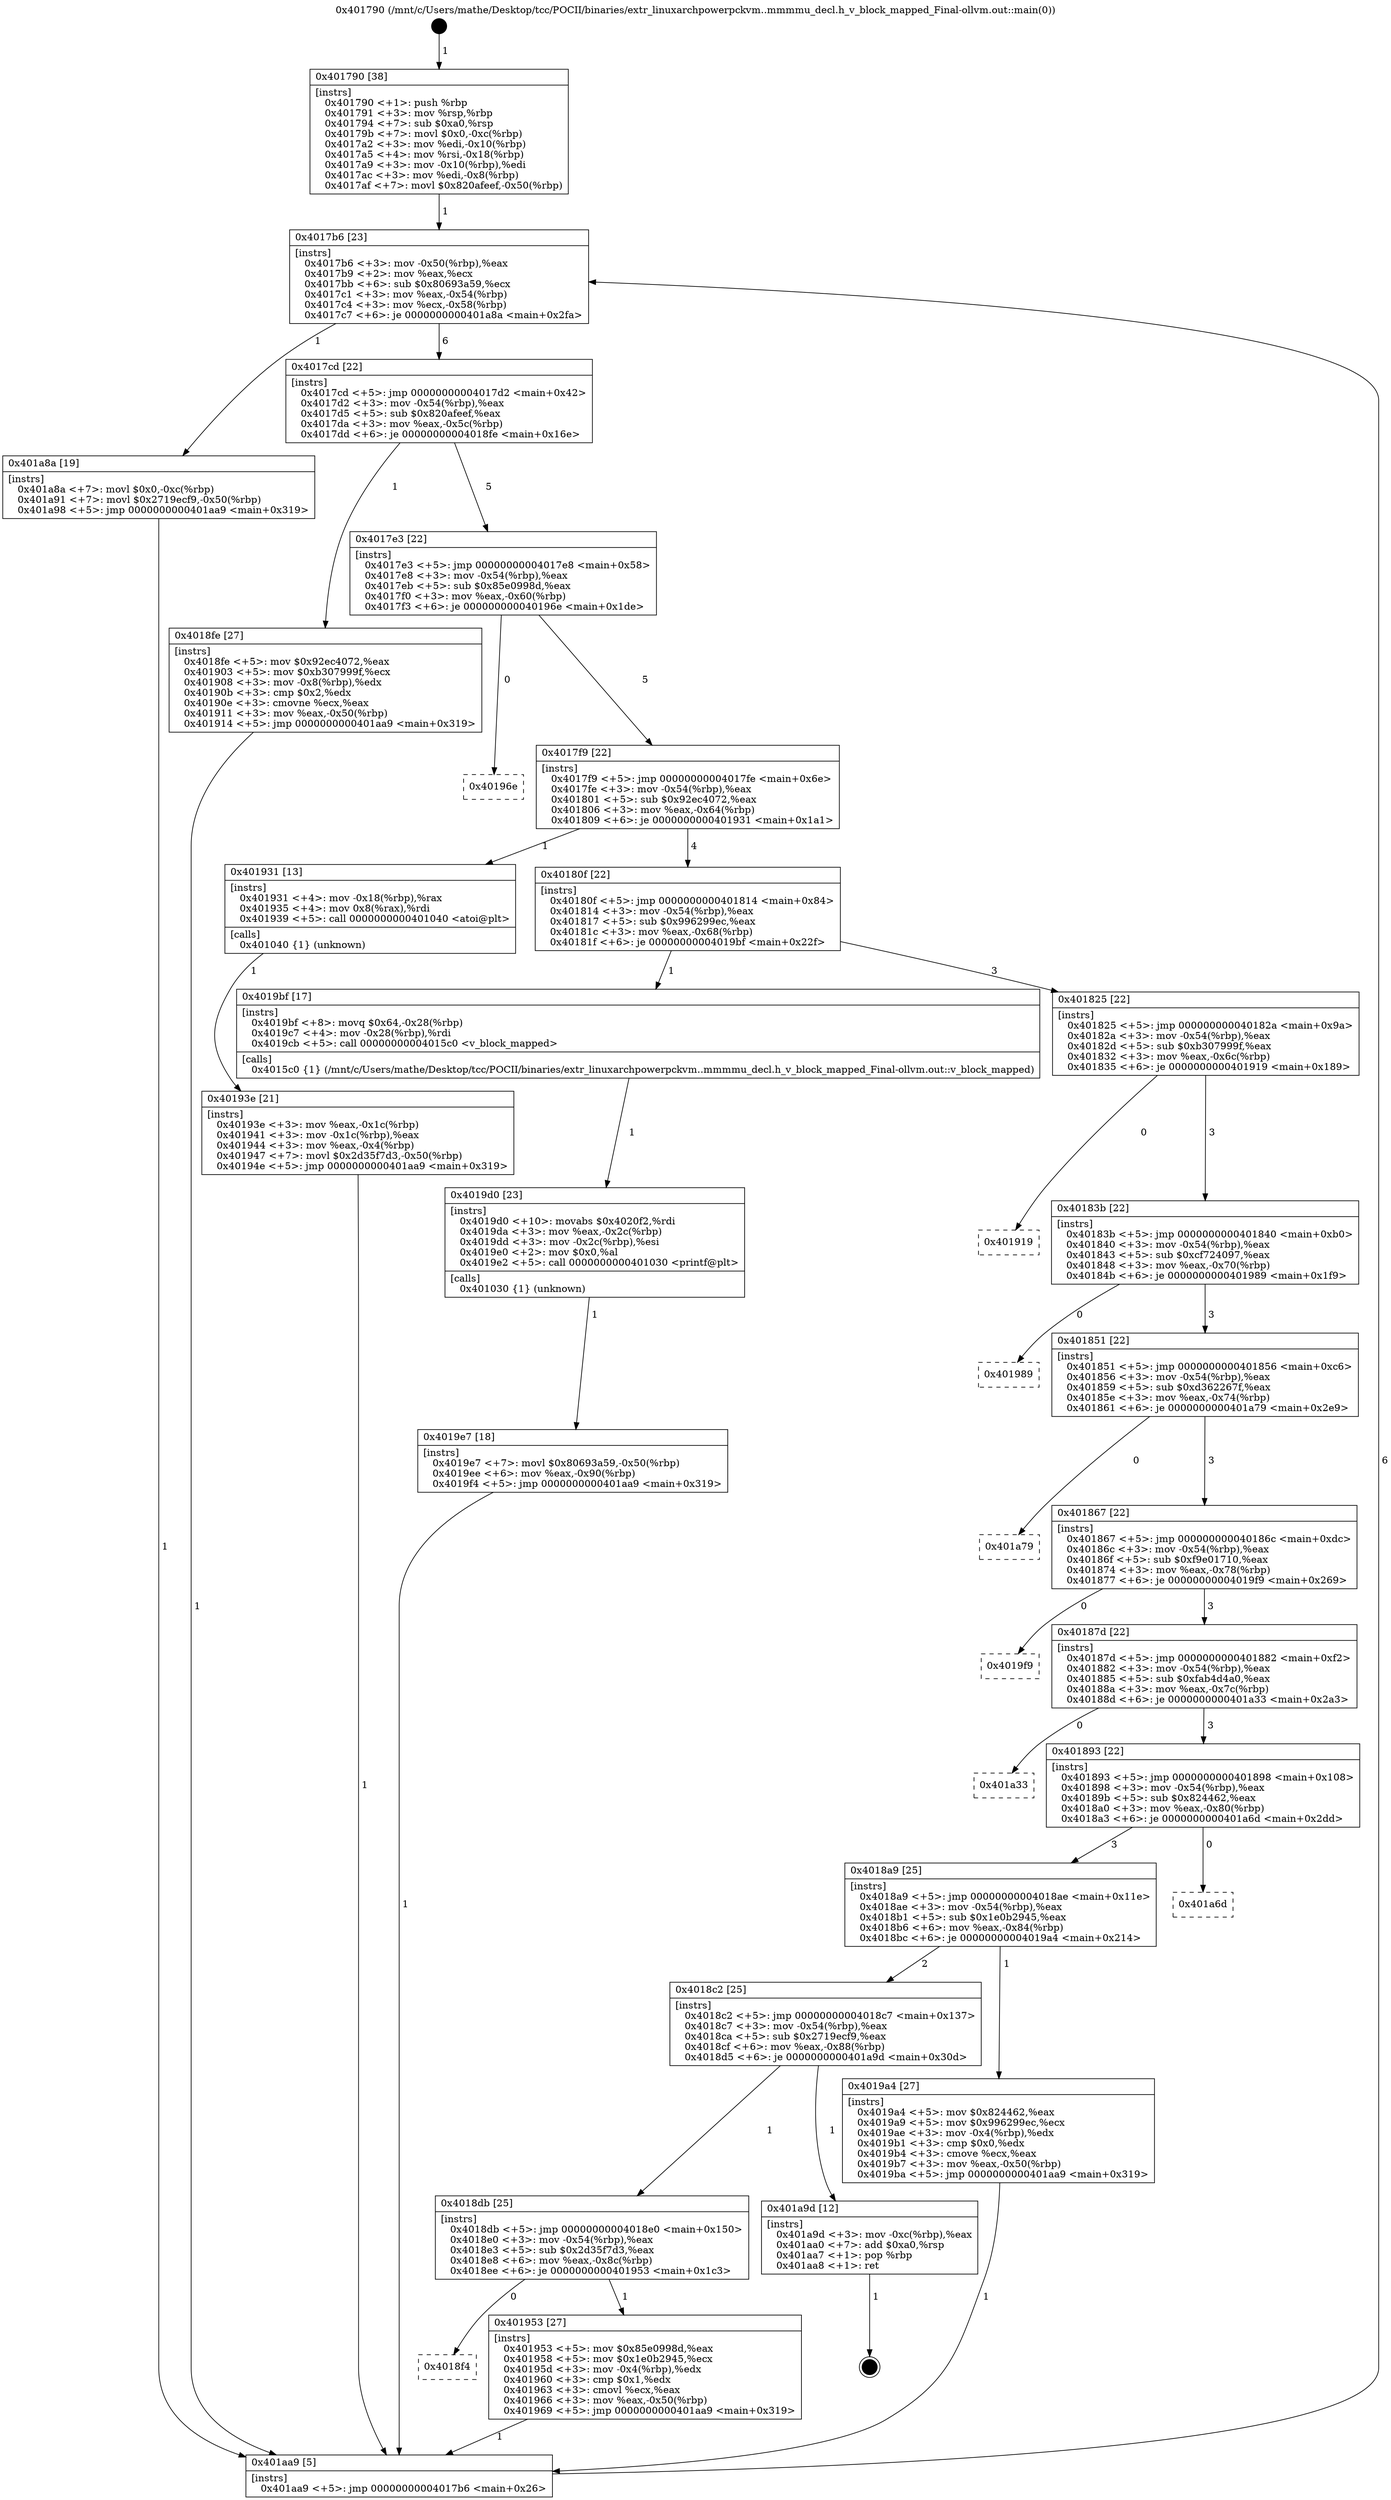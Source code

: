 digraph "0x401790" {
  label = "0x401790 (/mnt/c/Users/mathe/Desktop/tcc/POCII/binaries/extr_linuxarchpowerpckvm..mmmmu_decl.h_v_block_mapped_Final-ollvm.out::main(0))"
  labelloc = "t"
  node[shape=record]

  Entry [label="",width=0.3,height=0.3,shape=circle,fillcolor=black,style=filled]
  "0x4017b6" [label="{
     0x4017b6 [23]\l
     | [instrs]\l
     &nbsp;&nbsp;0x4017b6 \<+3\>: mov -0x50(%rbp),%eax\l
     &nbsp;&nbsp;0x4017b9 \<+2\>: mov %eax,%ecx\l
     &nbsp;&nbsp;0x4017bb \<+6\>: sub $0x80693a59,%ecx\l
     &nbsp;&nbsp;0x4017c1 \<+3\>: mov %eax,-0x54(%rbp)\l
     &nbsp;&nbsp;0x4017c4 \<+3\>: mov %ecx,-0x58(%rbp)\l
     &nbsp;&nbsp;0x4017c7 \<+6\>: je 0000000000401a8a \<main+0x2fa\>\l
  }"]
  "0x401a8a" [label="{
     0x401a8a [19]\l
     | [instrs]\l
     &nbsp;&nbsp;0x401a8a \<+7\>: movl $0x0,-0xc(%rbp)\l
     &nbsp;&nbsp;0x401a91 \<+7\>: movl $0x2719ecf9,-0x50(%rbp)\l
     &nbsp;&nbsp;0x401a98 \<+5\>: jmp 0000000000401aa9 \<main+0x319\>\l
  }"]
  "0x4017cd" [label="{
     0x4017cd [22]\l
     | [instrs]\l
     &nbsp;&nbsp;0x4017cd \<+5\>: jmp 00000000004017d2 \<main+0x42\>\l
     &nbsp;&nbsp;0x4017d2 \<+3\>: mov -0x54(%rbp),%eax\l
     &nbsp;&nbsp;0x4017d5 \<+5\>: sub $0x820afeef,%eax\l
     &nbsp;&nbsp;0x4017da \<+3\>: mov %eax,-0x5c(%rbp)\l
     &nbsp;&nbsp;0x4017dd \<+6\>: je 00000000004018fe \<main+0x16e\>\l
  }"]
  Exit [label="",width=0.3,height=0.3,shape=circle,fillcolor=black,style=filled,peripheries=2]
  "0x4018fe" [label="{
     0x4018fe [27]\l
     | [instrs]\l
     &nbsp;&nbsp;0x4018fe \<+5\>: mov $0x92ec4072,%eax\l
     &nbsp;&nbsp;0x401903 \<+5\>: mov $0xb307999f,%ecx\l
     &nbsp;&nbsp;0x401908 \<+3\>: mov -0x8(%rbp),%edx\l
     &nbsp;&nbsp;0x40190b \<+3\>: cmp $0x2,%edx\l
     &nbsp;&nbsp;0x40190e \<+3\>: cmovne %ecx,%eax\l
     &nbsp;&nbsp;0x401911 \<+3\>: mov %eax,-0x50(%rbp)\l
     &nbsp;&nbsp;0x401914 \<+5\>: jmp 0000000000401aa9 \<main+0x319\>\l
  }"]
  "0x4017e3" [label="{
     0x4017e3 [22]\l
     | [instrs]\l
     &nbsp;&nbsp;0x4017e3 \<+5\>: jmp 00000000004017e8 \<main+0x58\>\l
     &nbsp;&nbsp;0x4017e8 \<+3\>: mov -0x54(%rbp),%eax\l
     &nbsp;&nbsp;0x4017eb \<+5\>: sub $0x85e0998d,%eax\l
     &nbsp;&nbsp;0x4017f0 \<+3\>: mov %eax,-0x60(%rbp)\l
     &nbsp;&nbsp;0x4017f3 \<+6\>: je 000000000040196e \<main+0x1de\>\l
  }"]
  "0x401aa9" [label="{
     0x401aa9 [5]\l
     | [instrs]\l
     &nbsp;&nbsp;0x401aa9 \<+5\>: jmp 00000000004017b6 \<main+0x26\>\l
  }"]
  "0x401790" [label="{
     0x401790 [38]\l
     | [instrs]\l
     &nbsp;&nbsp;0x401790 \<+1\>: push %rbp\l
     &nbsp;&nbsp;0x401791 \<+3\>: mov %rsp,%rbp\l
     &nbsp;&nbsp;0x401794 \<+7\>: sub $0xa0,%rsp\l
     &nbsp;&nbsp;0x40179b \<+7\>: movl $0x0,-0xc(%rbp)\l
     &nbsp;&nbsp;0x4017a2 \<+3\>: mov %edi,-0x10(%rbp)\l
     &nbsp;&nbsp;0x4017a5 \<+4\>: mov %rsi,-0x18(%rbp)\l
     &nbsp;&nbsp;0x4017a9 \<+3\>: mov -0x10(%rbp),%edi\l
     &nbsp;&nbsp;0x4017ac \<+3\>: mov %edi,-0x8(%rbp)\l
     &nbsp;&nbsp;0x4017af \<+7\>: movl $0x820afeef,-0x50(%rbp)\l
  }"]
  "0x4019e7" [label="{
     0x4019e7 [18]\l
     | [instrs]\l
     &nbsp;&nbsp;0x4019e7 \<+7\>: movl $0x80693a59,-0x50(%rbp)\l
     &nbsp;&nbsp;0x4019ee \<+6\>: mov %eax,-0x90(%rbp)\l
     &nbsp;&nbsp;0x4019f4 \<+5\>: jmp 0000000000401aa9 \<main+0x319\>\l
  }"]
  "0x40196e" [label="{
     0x40196e\l
  }", style=dashed]
  "0x4017f9" [label="{
     0x4017f9 [22]\l
     | [instrs]\l
     &nbsp;&nbsp;0x4017f9 \<+5\>: jmp 00000000004017fe \<main+0x6e\>\l
     &nbsp;&nbsp;0x4017fe \<+3\>: mov -0x54(%rbp),%eax\l
     &nbsp;&nbsp;0x401801 \<+5\>: sub $0x92ec4072,%eax\l
     &nbsp;&nbsp;0x401806 \<+3\>: mov %eax,-0x64(%rbp)\l
     &nbsp;&nbsp;0x401809 \<+6\>: je 0000000000401931 \<main+0x1a1\>\l
  }"]
  "0x4019d0" [label="{
     0x4019d0 [23]\l
     | [instrs]\l
     &nbsp;&nbsp;0x4019d0 \<+10\>: movabs $0x4020f2,%rdi\l
     &nbsp;&nbsp;0x4019da \<+3\>: mov %eax,-0x2c(%rbp)\l
     &nbsp;&nbsp;0x4019dd \<+3\>: mov -0x2c(%rbp),%esi\l
     &nbsp;&nbsp;0x4019e0 \<+2\>: mov $0x0,%al\l
     &nbsp;&nbsp;0x4019e2 \<+5\>: call 0000000000401030 \<printf@plt\>\l
     | [calls]\l
     &nbsp;&nbsp;0x401030 \{1\} (unknown)\l
  }"]
  "0x401931" [label="{
     0x401931 [13]\l
     | [instrs]\l
     &nbsp;&nbsp;0x401931 \<+4\>: mov -0x18(%rbp),%rax\l
     &nbsp;&nbsp;0x401935 \<+4\>: mov 0x8(%rax),%rdi\l
     &nbsp;&nbsp;0x401939 \<+5\>: call 0000000000401040 \<atoi@plt\>\l
     | [calls]\l
     &nbsp;&nbsp;0x401040 \{1\} (unknown)\l
  }"]
  "0x40180f" [label="{
     0x40180f [22]\l
     | [instrs]\l
     &nbsp;&nbsp;0x40180f \<+5\>: jmp 0000000000401814 \<main+0x84\>\l
     &nbsp;&nbsp;0x401814 \<+3\>: mov -0x54(%rbp),%eax\l
     &nbsp;&nbsp;0x401817 \<+5\>: sub $0x996299ec,%eax\l
     &nbsp;&nbsp;0x40181c \<+3\>: mov %eax,-0x68(%rbp)\l
     &nbsp;&nbsp;0x40181f \<+6\>: je 00000000004019bf \<main+0x22f\>\l
  }"]
  "0x40193e" [label="{
     0x40193e [21]\l
     | [instrs]\l
     &nbsp;&nbsp;0x40193e \<+3\>: mov %eax,-0x1c(%rbp)\l
     &nbsp;&nbsp;0x401941 \<+3\>: mov -0x1c(%rbp),%eax\l
     &nbsp;&nbsp;0x401944 \<+3\>: mov %eax,-0x4(%rbp)\l
     &nbsp;&nbsp;0x401947 \<+7\>: movl $0x2d35f7d3,-0x50(%rbp)\l
     &nbsp;&nbsp;0x40194e \<+5\>: jmp 0000000000401aa9 \<main+0x319\>\l
  }"]
  "0x4018f4" [label="{
     0x4018f4\l
  }", style=dashed]
  "0x4019bf" [label="{
     0x4019bf [17]\l
     | [instrs]\l
     &nbsp;&nbsp;0x4019bf \<+8\>: movq $0x64,-0x28(%rbp)\l
     &nbsp;&nbsp;0x4019c7 \<+4\>: mov -0x28(%rbp),%rdi\l
     &nbsp;&nbsp;0x4019cb \<+5\>: call 00000000004015c0 \<v_block_mapped\>\l
     | [calls]\l
     &nbsp;&nbsp;0x4015c0 \{1\} (/mnt/c/Users/mathe/Desktop/tcc/POCII/binaries/extr_linuxarchpowerpckvm..mmmmu_decl.h_v_block_mapped_Final-ollvm.out::v_block_mapped)\l
  }"]
  "0x401825" [label="{
     0x401825 [22]\l
     | [instrs]\l
     &nbsp;&nbsp;0x401825 \<+5\>: jmp 000000000040182a \<main+0x9a\>\l
     &nbsp;&nbsp;0x40182a \<+3\>: mov -0x54(%rbp),%eax\l
     &nbsp;&nbsp;0x40182d \<+5\>: sub $0xb307999f,%eax\l
     &nbsp;&nbsp;0x401832 \<+3\>: mov %eax,-0x6c(%rbp)\l
     &nbsp;&nbsp;0x401835 \<+6\>: je 0000000000401919 \<main+0x189\>\l
  }"]
  "0x401953" [label="{
     0x401953 [27]\l
     | [instrs]\l
     &nbsp;&nbsp;0x401953 \<+5\>: mov $0x85e0998d,%eax\l
     &nbsp;&nbsp;0x401958 \<+5\>: mov $0x1e0b2945,%ecx\l
     &nbsp;&nbsp;0x40195d \<+3\>: mov -0x4(%rbp),%edx\l
     &nbsp;&nbsp;0x401960 \<+3\>: cmp $0x1,%edx\l
     &nbsp;&nbsp;0x401963 \<+3\>: cmovl %ecx,%eax\l
     &nbsp;&nbsp;0x401966 \<+3\>: mov %eax,-0x50(%rbp)\l
     &nbsp;&nbsp;0x401969 \<+5\>: jmp 0000000000401aa9 \<main+0x319\>\l
  }"]
  "0x401919" [label="{
     0x401919\l
  }", style=dashed]
  "0x40183b" [label="{
     0x40183b [22]\l
     | [instrs]\l
     &nbsp;&nbsp;0x40183b \<+5\>: jmp 0000000000401840 \<main+0xb0\>\l
     &nbsp;&nbsp;0x401840 \<+3\>: mov -0x54(%rbp),%eax\l
     &nbsp;&nbsp;0x401843 \<+5\>: sub $0xcf724097,%eax\l
     &nbsp;&nbsp;0x401848 \<+3\>: mov %eax,-0x70(%rbp)\l
     &nbsp;&nbsp;0x40184b \<+6\>: je 0000000000401989 \<main+0x1f9\>\l
  }"]
  "0x4018db" [label="{
     0x4018db [25]\l
     | [instrs]\l
     &nbsp;&nbsp;0x4018db \<+5\>: jmp 00000000004018e0 \<main+0x150\>\l
     &nbsp;&nbsp;0x4018e0 \<+3\>: mov -0x54(%rbp),%eax\l
     &nbsp;&nbsp;0x4018e3 \<+5\>: sub $0x2d35f7d3,%eax\l
     &nbsp;&nbsp;0x4018e8 \<+6\>: mov %eax,-0x8c(%rbp)\l
     &nbsp;&nbsp;0x4018ee \<+6\>: je 0000000000401953 \<main+0x1c3\>\l
  }"]
  "0x401989" [label="{
     0x401989\l
  }", style=dashed]
  "0x401851" [label="{
     0x401851 [22]\l
     | [instrs]\l
     &nbsp;&nbsp;0x401851 \<+5\>: jmp 0000000000401856 \<main+0xc6\>\l
     &nbsp;&nbsp;0x401856 \<+3\>: mov -0x54(%rbp),%eax\l
     &nbsp;&nbsp;0x401859 \<+5\>: sub $0xd362267f,%eax\l
     &nbsp;&nbsp;0x40185e \<+3\>: mov %eax,-0x74(%rbp)\l
     &nbsp;&nbsp;0x401861 \<+6\>: je 0000000000401a79 \<main+0x2e9\>\l
  }"]
  "0x401a9d" [label="{
     0x401a9d [12]\l
     | [instrs]\l
     &nbsp;&nbsp;0x401a9d \<+3\>: mov -0xc(%rbp),%eax\l
     &nbsp;&nbsp;0x401aa0 \<+7\>: add $0xa0,%rsp\l
     &nbsp;&nbsp;0x401aa7 \<+1\>: pop %rbp\l
     &nbsp;&nbsp;0x401aa8 \<+1\>: ret\l
  }"]
  "0x401a79" [label="{
     0x401a79\l
  }", style=dashed]
  "0x401867" [label="{
     0x401867 [22]\l
     | [instrs]\l
     &nbsp;&nbsp;0x401867 \<+5\>: jmp 000000000040186c \<main+0xdc\>\l
     &nbsp;&nbsp;0x40186c \<+3\>: mov -0x54(%rbp),%eax\l
     &nbsp;&nbsp;0x40186f \<+5\>: sub $0xf9e01710,%eax\l
     &nbsp;&nbsp;0x401874 \<+3\>: mov %eax,-0x78(%rbp)\l
     &nbsp;&nbsp;0x401877 \<+6\>: je 00000000004019f9 \<main+0x269\>\l
  }"]
  "0x4018c2" [label="{
     0x4018c2 [25]\l
     | [instrs]\l
     &nbsp;&nbsp;0x4018c2 \<+5\>: jmp 00000000004018c7 \<main+0x137\>\l
     &nbsp;&nbsp;0x4018c7 \<+3\>: mov -0x54(%rbp),%eax\l
     &nbsp;&nbsp;0x4018ca \<+5\>: sub $0x2719ecf9,%eax\l
     &nbsp;&nbsp;0x4018cf \<+6\>: mov %eax,-0x88(%rbp)\l
     &nbsp;&nbsp;0x4018d5 \<+6\>: je 0000000000401a9d \<main+0x30d\>\l
  }"]
  "0x4019f9" [label="{
     0x4019f9\l
  }", style=dashed]
  "0x40187d" [label="{
     0x40187d [22]\l
     | [instrs]\l
     &nbsp;&nbsp;0x40187d \<+5\>: jmp 0000000000401882 \<main+0xf2\>\l
     &nbsp;&nbsp;0x401882 \<+3\>: mov -0x54(%rbp),%eax\l
     &nbsp;&nbsp;0x401885 \<+5\>: sub $0xfab4d4a0,%eax\l
     &nbsp;&nbsp;0x40188a \<+3\>: mov %eax,-0x7c(%rbp)\l
     &nbsp;&nbsp;0x40188d \<+6\>: je 0000000000401a33 \<main+0x2a3\>\l
  }"]
  "0x4019a4" [label="{
     0x4019a4 [27]\l
     | [instrs]\l
     &nbsp;&nbsp;0x4019a4 \<+5\>: mov $0x824462,%eax\l
     &nbsp;&nbsp;0x4019a9 \<+5\>: mov $0x996299ec,%ecx\l
     &nbsp;&nbsp;0x4019ae \<+3\>: mov -0x4(%rbp),%edx\l
     &nbsp;&nbsp;0x4019b1 \<+3\>: cmp $0x0,%edx\l
     &nbsp;&nbsp;0x4019b4 \<+3\>: cmove %ecx,%eax\l
     &nbsp;&nbsp;0x4019b7 \<+3\>: mov %eax,-0x50(%rbp)\l
     &nbsp;&nbsp;0x4019ba \<+5\>: jmp 0000000000401aa9 \<main+0x319\>\l
  }"]
  "0x401a33" [label="{
     0x401a33\l
  }", style=dashed]
  "0x401893" [label="{
     0x401893 [22]\l
     | [instrs]\l
     &nbsp;&nbsp;0x401893 \<+5\>: jmp 0000000000401898 \<main+0x108\>\l
     &nbsp;&nbsp;0x401898 \<+3\>: mov -0x54(%rbp),%eax\l
     &nbsp;&nbsp;0x40189b \<+5\>: sub $0x824462,%eax\l
     &nbsp;&nbsp;0x4018a0 \<+3\>: mov %eax,-0x80(%rbp)\l
     &nbsp;&nbsp;0x4018a3 \<+6\>: je 0000000000401a6d \<main+0x2dd\>\l
  }"]
  "0x4018a9" [label="{
     0x4018a9 [25]\l
     | [instrs]\l
     &nbsp;&nbsp;0x4018a9 \<+5\>: jmp 00000000004018ae \<main+0x11e\>\l
     &nbsp;&nbsp;0x4018ae \<+3\>: mov -0x54(%rbp),%eax\l
     &nbsp;&nbsp;0x4018b1 \<+5\>: sub $0x1e0b2945,%eax\l
     &nbsp;&nbsp;0x4018b6 \<+6\>: mov %eax,-0x84(%rbp)\l
     &nbsp;&nbsp;0x4018bc \<+6\>: je 00000000004019a4 \<main+0x214\>\l
  }"]
  "0x401a6d" [label="{
     0x401a6d\l
  }", style=dashed]
  Entry -> "0x401790" [label=" 1"]
  "0x4017b6" -> "0x401a8a" [label=" 1"]
  "0x4017b6" -> "0x4017cd" [label=" 6"]
  "0x401a9d" -> Exit [label=" 1"]
  "0x4017cd" -> "0x4018fe" [label=" 1"]
  "0x4017cd" -> "0x4017e3" [label=" 5"]
  "0x4018fe" -> "0x401aa9" [label=" 1"]
  "0x401790" -> "0x4017b6" [label=" 1"]
  "0x401aa9" -> "0x4017b6" [label=" 6"]
  "0x401a8a" -> "0x401aa9" [label=" 1"]
  "0x4017e3" -> "0x40196e" [label=" 0"]
  "0x4017e3" -> "0x4017f9" [label=" 5"]
  "0x4019e7" -> "0x401aa9" [label=" 1"]
  "0x4017f9" -> "0x401931" [label=" 1"]
  "0x4017f9" -> "0x40180f" [label=" 4"]
  "0x401931" -> "0x40193e" [label=" 1"]
  "0x40193e" -> "0x401aa9" [label=" 1"]
  "0x4019d0" -> "0x4019e7" [label=" 1"]
  "0x40180f" -> "0x4019bf" [label=" 1"]
  "0x40180f" -> "0x401825" [label=" 3"]
  "0x4019bf" -> "0x4019d0" [label=" 1"]
  "0x401825" -> "0x401919" [label=" 0"]
  "0x401825" -> "0x40183b" [label=" 3"]
  "0x4019a4" -> "0x401aa9" [label=" 1"]
  "0x40183b" -> "0x401989" [label=" 0"]
  "0x40183b" -> "0x401851" [label=" 3"]
  "0x4018db" -> "0x4018f4" [label=" 0"]
  "0x401851" -> "0x401a79" [label=" 0"]
  "0x401851" -> "0x401867" [label=" 3"]
  "0x4018db" -> "0x401953" [label=" 1"]
  "0x401867" -> "0x4019f9" [label=" 0"]
  "0x401867" -> "0x40187d" [label=" 3"]
  "0x4018c2" -> "0x4018db" [label=" 1"]
  "0x40187d" -> "0x401a33" [label=" 0"]
  "0x40187d" -> "0x401893" [label=" 3"]
  "0x4018c2" -> "0x401a9d" [label=" 1"]
  "0x401893" -> "0x401a6d" [label=" 0"]
  "0x401893" -> "0x4018a9" [label=" 3"]
  "0x401953" -> "0x401aa9" [label=" 1"]
  "0x4018a9" -> "0x4019a4" [label=" 1"]
  "0x4018a9" -> "0x4018c2" [label=" 2"]
}
